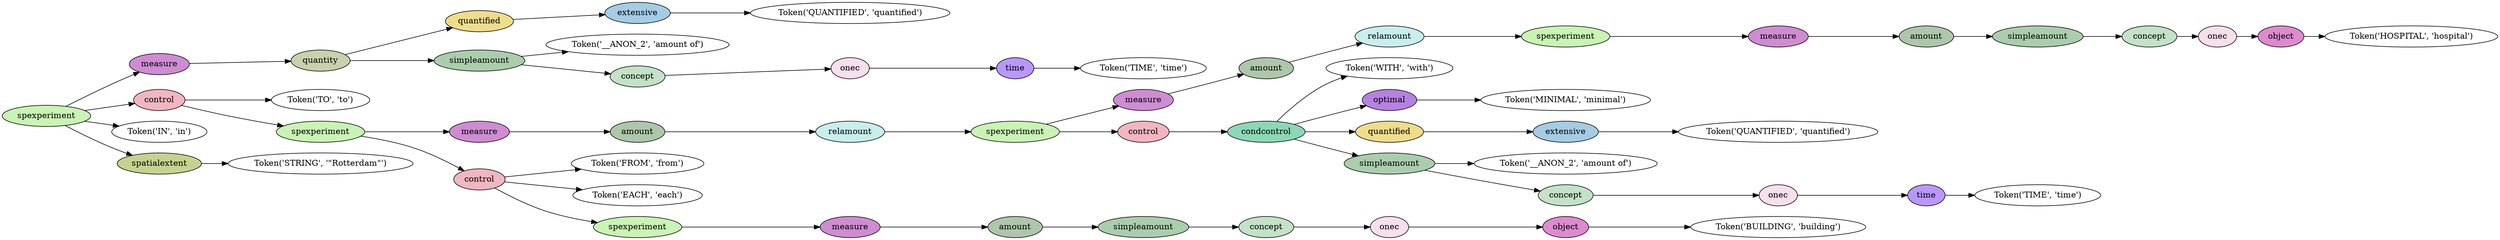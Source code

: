 digraph G {
rankdir=LR;
0 [label="Token('QUANTIFIED', 'quantified')"];
1 [fillcolor="#a4cce5", label=extensive, style=filled];
1 -> 0;
2 [fillcolor="#efdd8c", label=quantified, style=filled];
2 -> 1;
3 [label="Token('__ANON_2', 'amount of')"];
4 [label="Token('TIME', 'time')"];
5 [fillcolor="#b997ff", label=time, style=filled];
5 -> 4;
6 [fillcolor="#f7dfed", label=onec, style=filled];
6 -> 5;
7 [fillcolor="#c3e2c6", label=concept, style=filled];
7 -> 6;
8 [fillcolor="#aaceab", label=simpleamount, style=filled];
8 -> 3;
8 -> 7;
9 [fillcolor="#c8d1ab", label=quantity, style=filled];
9 -> 2;
9 -> 8;
10 [fillcolor="#cf8cd2", label=measure, style=filled];
10 -> 9;
11 [label="Token('TO', 'to')"];
12 [label="Token('HOSPITAL', 'hospital')"];
13 [fillcolor="#de8ad0", label=object, style=filled];
13 -> 12;
14 [fillcolor="#f7dfed", label=onec, style=filled];
14 -> 13;
15 [fillcolor="#c3e2c6", label=concept, style=filled];
15 -> 14;
16 [fillcolor="#aaceab", label=simpleamount, style=filled];
16 -> 15;
17 [fillcolor="#acc7a9", label=amount, style=filled];
17 -> 16;
18 [fillcolor="#cf8cd2", label=measure, style=filled];
18 -> 17;
19 [fillcolor="#c9f4b4", label=spexperiment, style=filled];
19 -> 18;
20 [fillcolor="#c8eeee", label=relamount, style=filled];
20 -> 19;
21 [fillcolor="#acc7a9", label=amount, style=filled];
21 -> 20;
22 [fillcolor="#cf8cd2", label=measure, style=filled];
22 -> 21;
23 [label="Token('WITH', 'with')"];
24 [label="Token('MINIMAL', 'minimal')"];
25 [fillcolor="#b582e1", label=optimal, style=filled];
25 -> 24;
26 [label="Token('QUANTIFIED', 'quantified')"];
27 [fillcolor="#a4cce5", label=extensive, style=filled];
27 -> 26;
28 [fillcolor="#efdd8c", label=quantified, style=filled];
28 -> 27;
29 [label="Token('__ANON_2', 'amount of')"];
30 [label="Token('TIME', 'time')"];
31 [fillcolor="#b997ff", label=time, style=filled];
31 -> 30;
32 [fillcolor="#f7dfed", label=onec, style=filled];
32 -> 31;
33 [fillcolor="#c3e2c6", label=concept, style=filled];
33 -> 32;
34 [fillcolor="#aaceab", label=simpleamount, style=filled];
34 -> 29;
34 -> 33;
35 [fillcolor="#8bd8b7", label=condcontrol, style=filled];
35 -> 23;
35 -> 25;
35 -> 28;
35 -> 34;
36 [fillcolor="#f2b6c1", label=control, style=filled];
36 -> 35;
37 [fillcolor="#c9f4b4", label=spexperiment, style=filled];
37 -> 22;
37 -> 36;
38 [fillcolor="#c8eeee", label=relamount, style=filled];
38 -> 37;
39 [fillcolor="#acc7a9", label=amount, style=filled];
39 -> 38;
40 [fillcolor="#cf8cd2", label=measure, style=filled];
40 -> 39;
41 [label="Token('FROM', 'from')"];
42 [label="Token('EACH', 'each')"];
43 [label="Token('BUILDING', 'building')"];
44 [fillcolor="#de8ad0", label=object, style=filled];
44 -> 43;
45 [fillcolor="#f7dfed", label=onec, style=filled];
45 -> 44;
46 [fillcolor="#c3e2c6", label=concept, style=filled];
46 -> 45;
47 [fillcolor="#aaceab", label=simpleamount, style=filled];
47 -> 46;
48 [fillcolor="#acc7a9", label=amount, style=filled];
48 -> 47;
49 [fillcolor="#cf8cd2", label=measure, style=filled];
49 -> 48;
50 [fillcolor="#c9f4b4", label=spexperiment, style=filled];
50 -> 49;
51 [fillcolor="#f2b6c1", label=control, style=filled];
51 -> 41;
51 -> 42;
51 -> 50;
52 [fillcolor="#c9f4b4", label=spexperiment, style=filled];
52 -> 40;
52 -> 51;
53 [fillcolor="#f2b6c1", label=control, style=filled];
53 -> 11;
53 -> 52;
54 [label="Token('IN', 'in')"];
55 [label="Token('STRING', '\"Rotterdam\"')"];
56 [fillcolor="#c6d38f", label=spatialextent, style=filled];
56 -> 55;
57 [fillcolor="#c9f4b4", label=spexperiment, style=filled];
57 -> 10;
57 -> 53;
57 -> 54;
57 -> 56;
}
